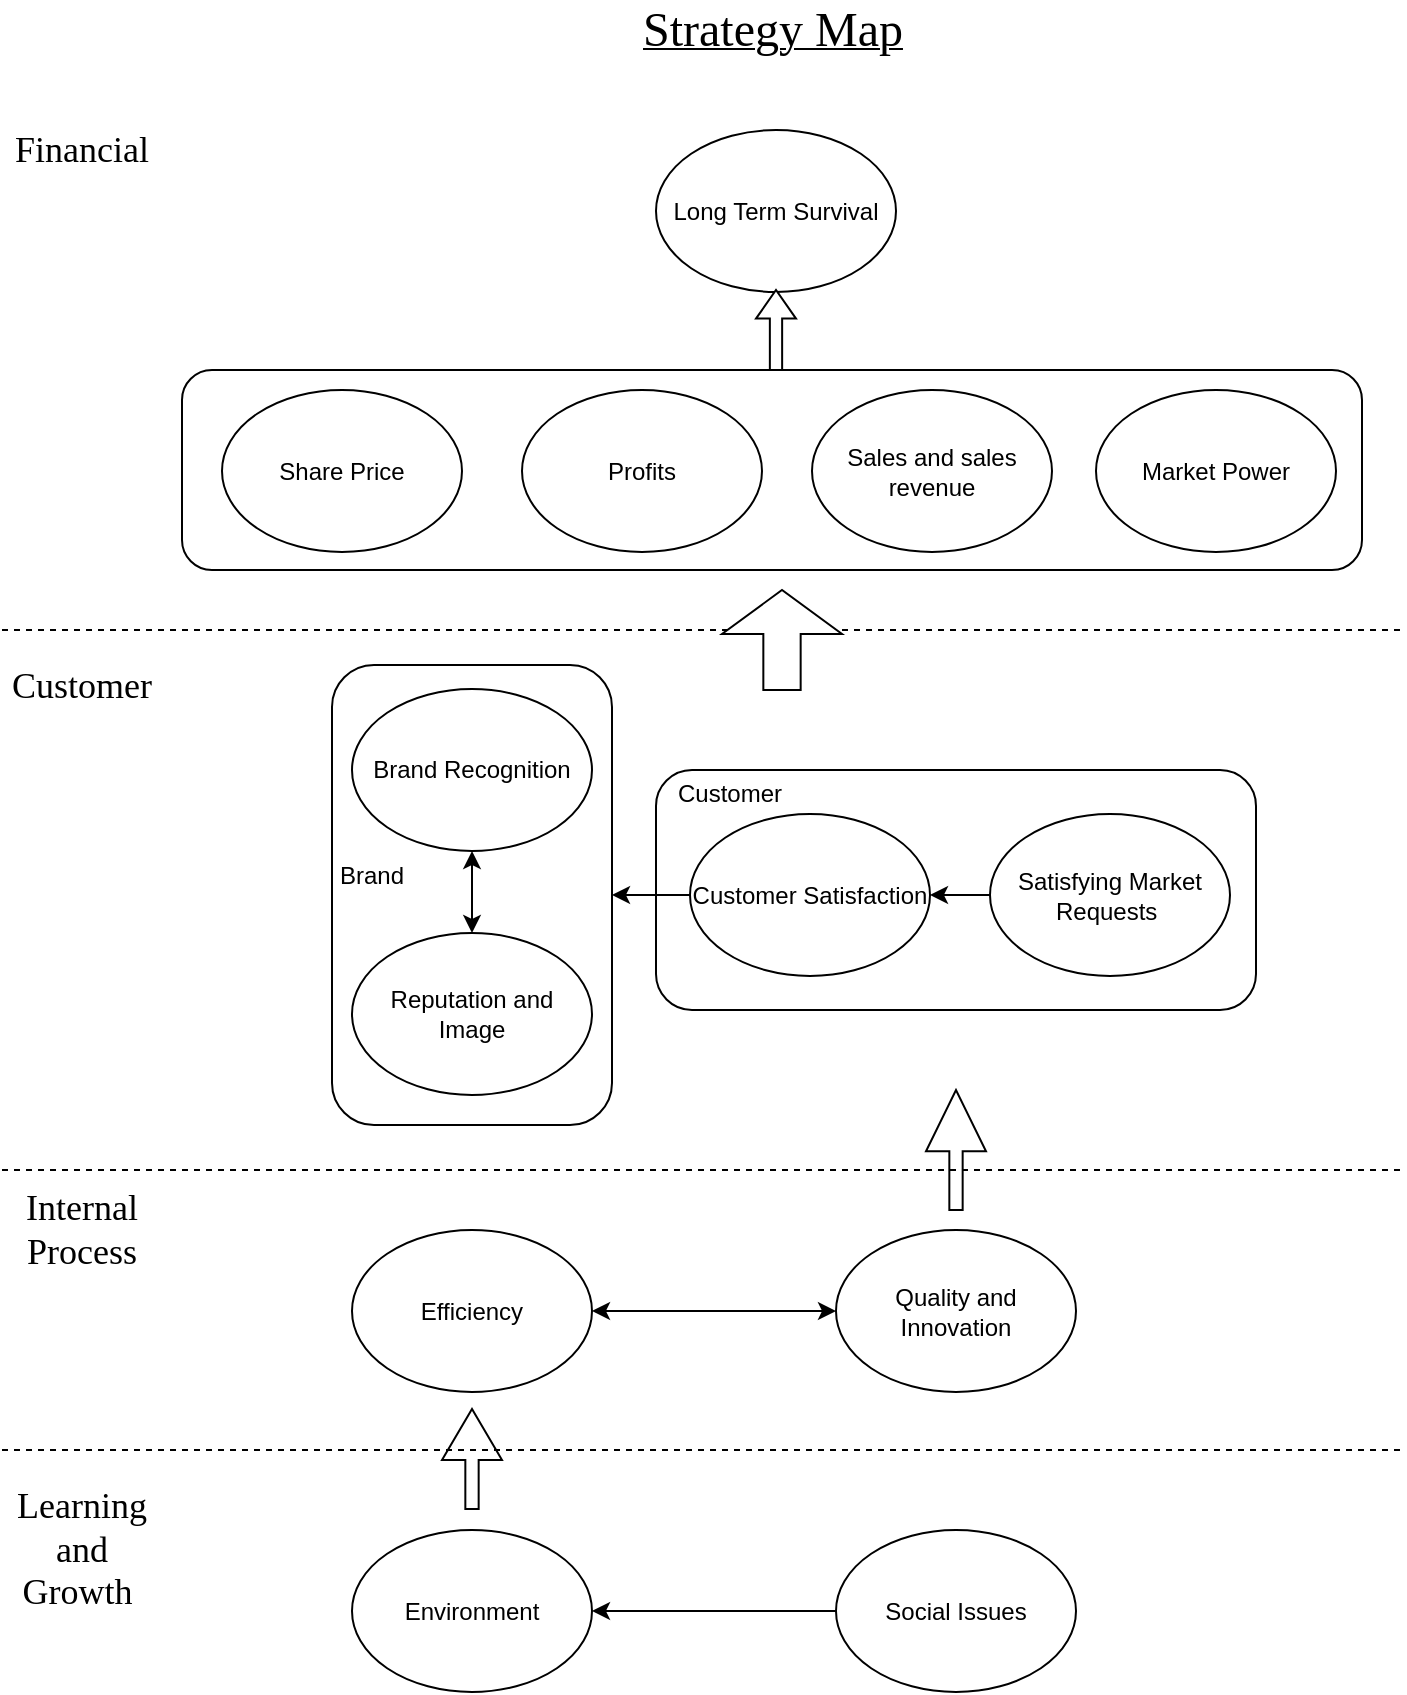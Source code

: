 <mxfile version="13.3.0" type="github">
  <diagram id="0j7kQBx2fWOavdLrpgRF" name="Page-1">
    <mxGraphModel dx="1038" dy="499" grid="1" gridSize="10" guides="1" tooltips="1" connect="1" arrows="1" fold="1" page="1" pageScale="1" pageWidth="827" pageHeight="1169" math="0" shadow="0">
      <root>
        <mxCell id="0" />
        <mxCell id="1" parent="0" />
        <mxCell id="P_k4eneQ54_tybDXNxLD-40" value="" style="rounded=1;whiteSpace=wrap;html=1;fillColor=none;" parent="1" vertex="1">
          <mxGeometry x="130" y="210" width="590" height="100" as="geometry" />
        </mxCell>
        <mxCell id="P_k4eneQ54_tybDXNxLD-27" value="" style="rounded=1;whiteSpace=wrap;html=1;fillColor=none;" parent="1" vertex="1">
          <mxGeometry x="367" y="410" width="300" height="120" as="geometry" />
        </mxCell>
        <mxCell id="P_k4eneQ54_tybDXNxLD-1" value="Environment" style="ellipse;whiteSpace=wrap;html=1;" parent="1" vertex="1">
          <mxGeometry x="215" y="790" width="120" height="81" as="geometry" />
        </mxCell>
        <mxCell id="P_k4eneQ54_tybDXNxLD-3" style="edgeStyle=orthogonalEdgeStyle;rounded=0;orthogonalLoop=1;jettySize=auto;html=1;exitX=0;exitY=0.5;exitDx=0;exitDy=0;entryX=1;entryY=0.5;entryDx=0;entryDy=0;" parent="1" source="P_k4eneQ54_tybDXNxLD-2" target="P_k4eneQ54_tybDXNxLD-1" edge="1">
          <mxGeometry relative="1" as="geometry">
            <mxPoint x="387.0" y="830.5" as="targetPoint" />
          </mxGeometry>
        </mxCell>
        <mxCell id="P_k4eneQ54_tybDXNxLD-2" value="Social Issues" style="ellipse;whiteSpace=wrap;html=1;" parent="1" vertex="1">
          <mxGeometry x="457" y="790" width="120" height="81" as="geometry" />
        </mxCell>
        <mxCell id="P_k4eneQ54_tybDXNxLD-18" value="Quality and Innovation" style="ellipse;whiteSpace=wrap;html=1;" parent="1" vertex="1">
          <mxGeometry x="457" y="640" width="120" height="81" as="geometry" />
        </mxCell>
        <mxCell id="P_k4eneQ54_tybDXNxLD-19" value="Efficiency" style="ellipse;whiteSpace=wrap;html=1;" parent="1" vertex="1">
          <mxGeometry x="215" y="640" width="120" height="81" as="geometry" />
        </mxCell>
        <mxCell id="P_k4eneQ54_tybDXNxLD-20" value="" style="endArrow=classic;startArrow=classic;html=1;entryX=0;entryY=0.5;entryDx=0;entryDy=0;exitX=1;exitY=0.5;exitDx=0;exitDy=0;" parent="1" source="P_k4eneQ54_tybDXNxLD-19" target="P_k4eneQ54_tybDXNxLD-18" edge="1">
          <mxGeometry width="50" height="50" relative="1" as="geometry">
            <mxPoint x="387.0" y="680.5" as="sourcePoint" />
            <mxPoint x="397" y="210.5" as="targetPoint" />
          </mxGeometry>
        </mxCell>
        <mxCell id="P_k4eneQ54_tybDXNxLD-22" value="" style="shape=singleArrow;direction=north;whiteSpace=wrap;html=1;arrowWidth=0.222;arrowSize=0.51;" parent="1" vertex="1">
          <mxGeometry x="260" y="729.5" width="30" height="50" as="geometry" />
        </mxCell>
        <mxCell id="P_k4eneQ54_tybDXNxLD-23" value="" style="shape=singleArrow;direction=north;whiteSpace=wrap;html=1;arrowWidth=0.222;arrowSize=0.51;" parent="1" vertex="1">
          <mxGeometry x="502" y="570" width="30" height="60" as="geometry" />
        </mxCell>
        <mxCell id="P_k4eneQ54_tybDXNxLD-26" style="edgeStyle=orthogonalEdgeStyle;rounded=0;orthogonalLoop=1;jettySize=auto;html=1;entryX=1;entryY=0.5;entryDx=0;entryDy=0;" parent="1" source="P_k4eneQ54_tybDXNxLD-24" target="P_k4eneQ54_tybDXNxLD-25" edge="1">
          <mxGeometry relative="1" as="geometry" />
        </mxCell>
        <mxCell id="P_k4eneQ54_tybDXNxLD-24" value="Satisfying Market Requests&amp;nbsp;" style="ellipse;whiteSpace=wrap;html=1;" parent="1" vertex="1">
          <mxGeometry x="534" y="432" width="120" height="81" as="geometry" />
        </mxCell>
        <mxCell id="P_k4eneQ54_tybDXNxLD-35" style="edgeStyle=orthogonalEdgeStyle;rounded=0;orthogonalLoop=1;jettySize=auto;html=1;entryX=1;entryY=0.5;entryDx=0;entryDy=0;" parent="1" source="P_k4eneQ54_tybDXNxLD-25" target="P_k4eneQ54_tybDXNxLD-32" edge="1">
          <mxGeometry relative="1" as="geometry" />
        </mxCell>
        <mxCell id="P_k4eneQ54_tybDXNxLD-25" value="Customer Satisfaction" style="ellipse;whiteSpace=wrap;html=1;" parent="1" vertex="1">
          <mxGeometry x="384" y="432" width="120" height="81" as="geometry" />
        </mxCell>
        <mxCell id="P_k4eneQ54_tybDXNxLD-28" value="Customer" style="text;html=1;strokeColor=none;fillColor=none;align=center;verticalAlign=middle;whiteSpace=wrap;rounded=0;" parent="1" vertex="1">
          <mxGeometry x="384" y="412" width="40" height="20" as="geometry" />
        </mxCell>
        <mxCell id="P_k4eneQ54_tybDXNxLD-29" value="Reputation and Image" style="ellipse;whiteSpace=wrap;html=1;" parent="1" vertex="1">
          <mxGeometry x="215" y="491.5" width="120" height="81" as="geometry" />
        </mxCell>
        <mxCell id="P_k4eneQ54_tybDXNxLD-30" value="Brand Recognition" style="ellipse;whiteSpace=wrap;html=1;" parent="1" vertex="1">
          <mxGeometry x="215" y="369.5" width="120" height="81" as="geometry" />
        </mxCell>
        <mxCell id="P_k4eneQ54_tybDXNxLD-31" value="" style="endArrow=classic;startArrow=classic;html=1;entryX=0.5;entryY=1;entryDx=0;entryDy=0;exitX=0.5;exitY=0;exitDx=0;exitDy=0;" parent="1" source="P_k4eneQ54_tybDXNxLD-29" target="P_k4eneQ54_tybDXNxLD-30" edge="1">
          <mxGeometry width="50" height="50" relative="1" as="geometry">
            <mxPoint x="385" y="609.5" as="sourcePoint" />
            <mxPoint x="435" y="559.5" as="targetPoint" />
          </mxGeometry>
        </mxCell>
        <mxCell id="P_k4eneQ54_tybDXNxLD-32" value="" style="rounded=1;whiteSpace=wrap;html=1;fillColor=none;" parent="1" vertex="1">
          <mxGeometry x="205" y="357.5" width="140" height="230" as="geometry" />
        </mxCell>
        <mxCell id="P_k4eneQ54_tybDXNxLD-33" value="Brand" style="text;html=1;strokeColor=none;fillColor=none;align=center;verticalAlign=middle;whiteSpace=wrap;rounded=0;" parent="1" vertex="1">
          <mxGeometry x="205" y="452.5" width="40" height="20" as="geometry" />
        </mxCell>
        <mxCell id="P_k4eneQ54_tybDXNxLD-36" value="Share Price" style="ellipse;whiteSpace=wrap;html=1;" parent="1" vertex="1">
          <mxGeometry x="150" y="220" width="120" height="81" as="geometry" />
        </mxCell>
        <mxCell id="P_k4eneQ54_tybDXNxLD-37" value="Profits" style="ellipse;whiteSpace=wrap;html=1;" parent="1" vertex="1">
          <mxGeometry x="300" y="220" width="120" height="81" as="geometry" />
        </mxCell>
        <mxCell id="P_k4eneQ54_tybDXNxLD-38" value="Sales and sales revenue" style="ellipse;whiteSpace=wrap;html=1;" parent="1" vertex="1">
          <mxGeometry x="445" y="220" width="120" height="81" as="geometry" />
        </mxCell>
        <mxCell id="P_k4eneQ54_tybDXNxLD-39" value="Market Power" style="ellipse;whiteSpace=wrap;html=1;" parent="1" vertex="1">
          <mxGeometry x="587" y="220" width="120" height="81" as="geometry" />
        </mxCell>
        <mxCell id="P_k4eneQ54_tybDXNxLD-41" value="Long Term Survival" style="ellipse;whiteSpace=wrap;html=1;" parent="1" vertex="1">
          <mxGeometry x="367" y="90" width="120" height="81" as="geometry" />
        </mxCell>
        <mxCell id="P_k4eneQ54_tybDXNxLD-42" value="" style="shape=singleArrow;direction=north;whiteSpace=wrap;html=1;arrowWidth=0.307;arrowSize=0.357;" parent="1" vertex="1">
          <mxGeometry x="417" y="170" width="20" height="40" as="geometry" />
        </mxCell>
        <mxCell id="P_k4eneQ54_tybDXNxLD-43" value="" style="endArrow=none;dashed=1;html=1;" parent="1" edge="1">
          <mxGeometry width="50" height="50" relative="1" as="geometry">
            <mxPoint x="40" y="750" as="sourcePoint" />
            <mxPoint x="740" y="750" as="targetPoint" />
          </mxGeometry>
        </mxCell>
        <mxCell id="P_k4eneQ54_tybDXNxLD-44" value="" style="endArrow=none;dashed=1;html=1;" parent="1" edge="1">
          <mxGeometry width="50" height="50" relative="1" as="geometry">
            <mxPoint x="40" y="610" as="sourcePoint" />
            <mxPoint x="740" y="610" as="targetPoint" />
          </mxGeometry>
        </mxCell>
        <mxCell id="P_k4eneQ54_tybDXNxLD-45" value="" style="endArrow=none;dashed=1;html=1;" parent="1" edge="1">
          <mxGeometry width="50" height="50" relative="1" as="geometry">
            <mxPoint x="40" y="340" as="sourcePoint" />
            <mxPoint x="740" y="340" as="targetPoint" />
          </mxGeometry>
        </mxCell>
        <mxCell id="P_k4eneQ54_tybDXNxLD-46" value="&lt;span style=&quot;font-family: &amp;#34;cambria&amp;#34; , serif&quot;&gt;&lt;font style=&quot;font-size: 18px&quot;&gt;Customer&lt;/font&gt;&lt;/span&gt;" style="text;html=1;strokeColor=none;fillColor=none;align=center;verticalAlign=middle;whiteSpace=wrap;rounded=0;" parent="1" vertex="1">
          <mxGeometry x="60" y="357.5" width="40" height="20" as="geometry" />
        </mxCell>
        <mxCell id="P_k4eneQ54_tybDXNxLD-47" value="&lt;font style=&quot;font-size: 18px&quot;&gt;&lt;span style=&quot;font-family: &amp;#34;cambria&amp;#34; , serif&quot;&gt;Internal&lt;/span&gt;&lt;span style=&quot;font-family: &amp;#34;times new roman&amp;#34; , serif&quot;&gt; &lt;/span&gt;&lt;span style=&quot;font-family: &amp;#34;cambria&amp;#34; , serif&quot;&gt;Process&lt;/span&gt;&lt;/font&gt;" style="text;html=1;strokeColor=none;fillColor=none;align=center;verticalAlign=middle;whiteSpace=wrap;rounded=0;" parent="1" vertex="1">
          <mxGeometry x="60" y="630" width="40" height="20" as="geometry" />
        </mxCell>
        <mxCell id="P_k4eneQ54_tybDXNxLD-48" value="&lt;span style=&quot;font-family: &amp;#34;cambria&amp;#34; , serif&quot;&gt;&lt;font style=&quot;font-size: 18px&quot;&gt;Learning&lt;br/&gt;and Growth&amp;nbsp;&lt;/font&gt;&lt;/span&gt;" style="text;html=1;strokeColor=none;fillColor=none;align=center;verticalAlign=middle;whiteSpace=wrap;rounded=0;" parent="1" vertex="1">
          <mxGeometry x="60" y="790" width="40" height="20" as="geometry" />
        </mxCell>
        <mxCell id="P_k4eneQ54_tybDXNxLD-49" value="&lt;span style=&quot;font-family: &amp;#34;cambria&amp;#34; , serif&quot;&gt;&lt;font style=&quot;font-size: 18px&quot;&gt;Financial&lt;/font&gt;&lt;/span&gt;" style="text;html=1;strokeColor=none;fillColor=none;align=center;verticalAlign=middle;whiteSpace=wrap;rounded=0;" parent="1" vertex="1">
          <mxGeometry x="60" y="90" width="40" height="20" as="geometry" />
        </mxCell>
        <mxCell id="H5yqWrvkyhw7wRc6On9Z-1" value="" style="shape=singleArrow;direction=north;whiteSpace=wrap;html=1;arrowWidth=0.311;arrowSize=0.439;" parent="1" vertex="1">
          <mxGeometry x="400" y="320" width="60" height="50" as="geometry" />
        </mxCell>
        <mxCell id="gPYuJFj_v8BSPi5QUqBB-1" value="&lt;font face=&quot;cambria, serif&quot;&gt;&lt;u&gt;&lt;span style=&quot;font-size: 24px&quot;&gt;Strategy&amp;nbsp;Map&lt;/span&gt;&lt;/u&gt;&lt;/font&gt;" style="text;html=1;strokeColor=none;fillColor=none;align=center;verticalAlign=middle;whiteSpace=wrap;rounded=0;" vertex="1" parent="1">
          <mxGeometry x="273.5" y="30" width="303" height="20" as="geometry" />
        </mxCell>
      </root>
    </mxGraphModel>
  </diagram>
</mxfile>
